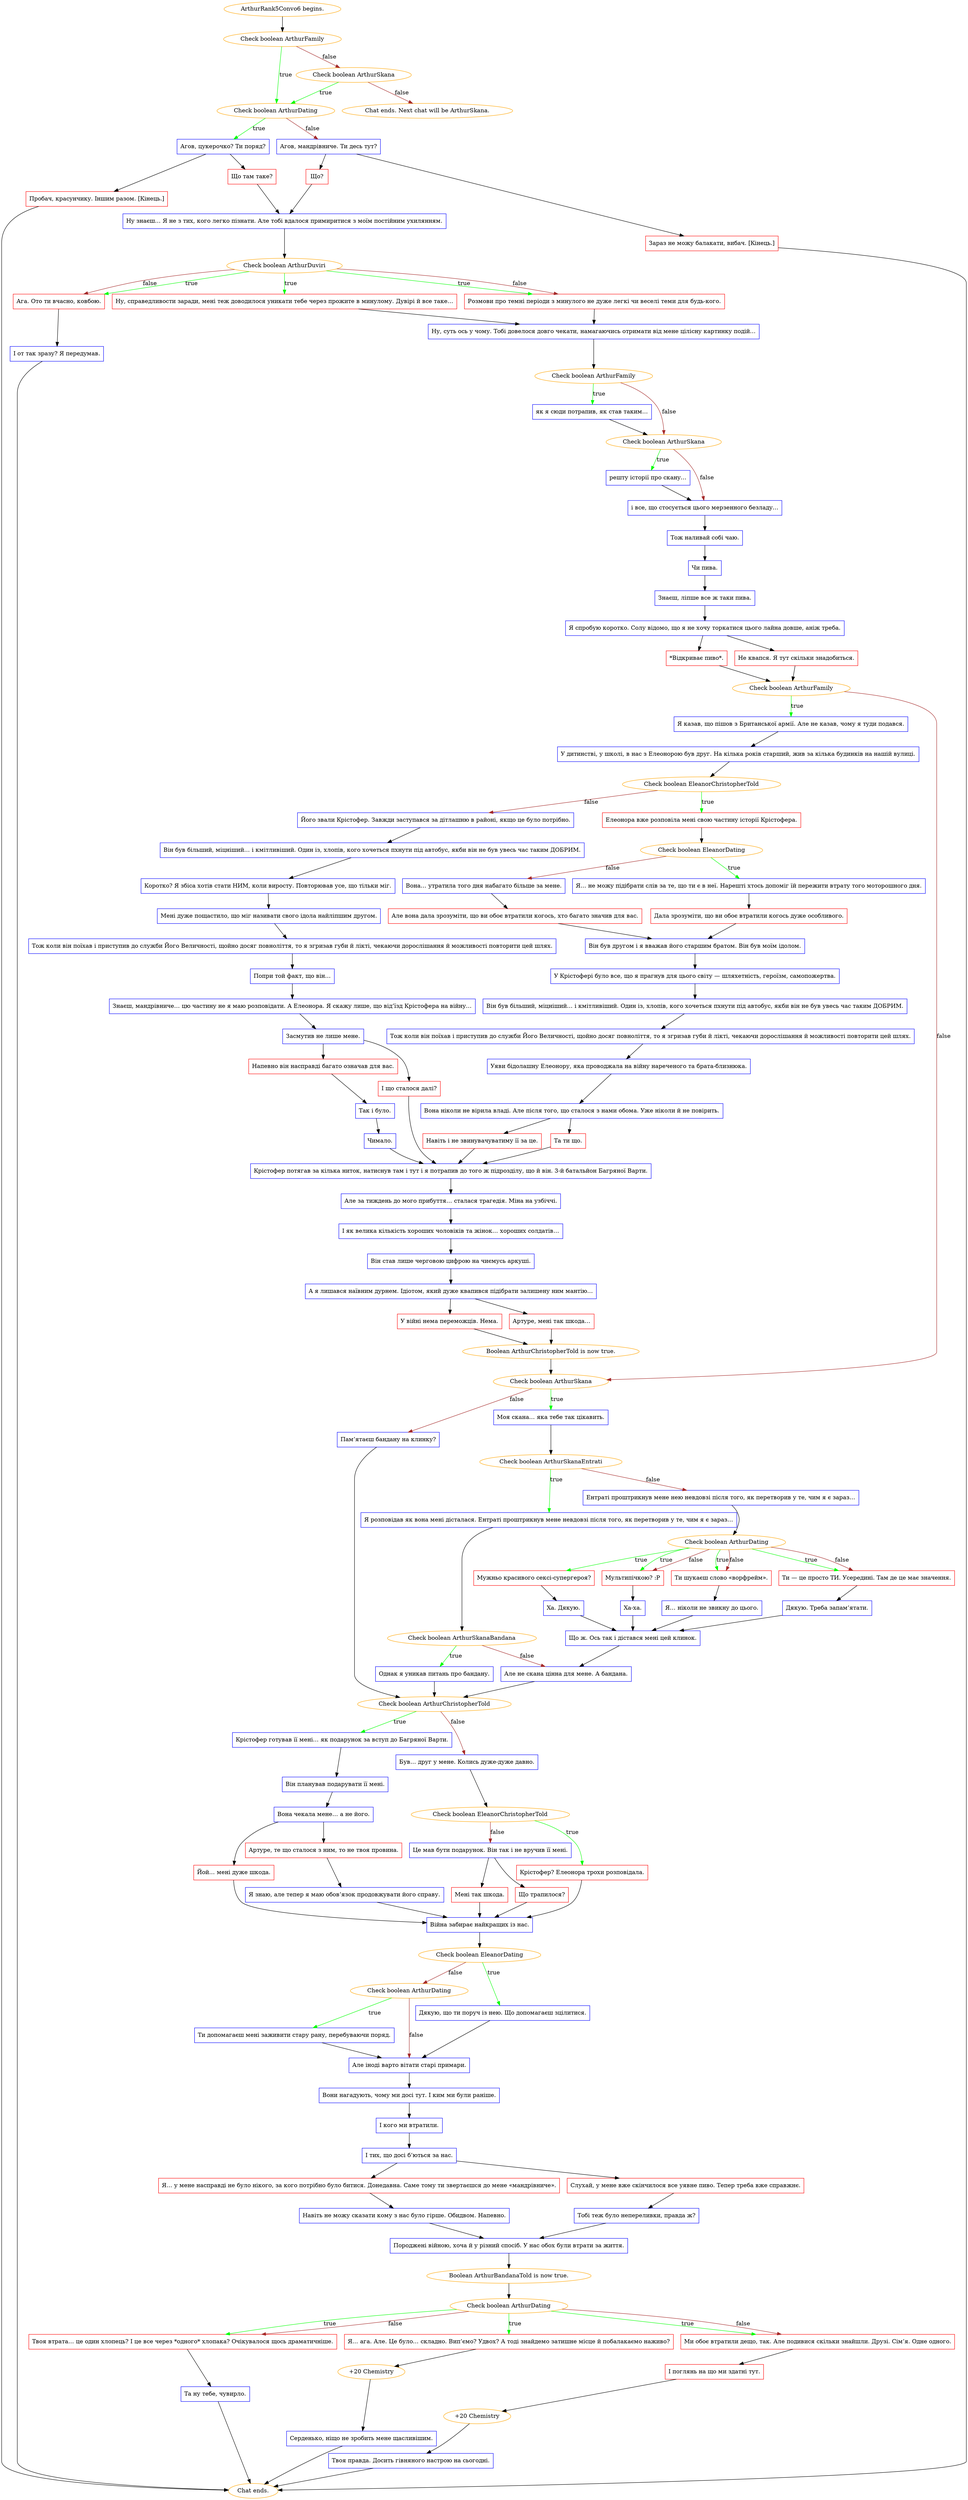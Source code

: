 digraph {
	"ArthurRank5Convo6 begins." [color=orange];
		"ArthurRank5Convo6 begins." -> j2984817878;
	j2984817878 [label="Check boolean ArthurFamily",color=orange];
		j2984817878 -> j4157413420 [label=true,color=green];
		j2984817878 -> j3896239815 [label=false,color=brown];
	j4157413420 [label="Check boolean ArthurDating",color=orange];
		j4157413420 -> j4051712038 [label=true,color=green];
		j4157413420 -> j3009632762 [label=false,color=brown];
	j3896239815 [label="Check boolean ArthurSkana",color=orange];
		j3896239815 -> j4157413420 [label=true,color=green];
		j3896239815 -> "Chat ends. Next chat will be ArthurSkana." [label=false,color=brown];
	j4051712038 [label="Агов, цукерочко? Ти поряд?",shape=box,color=blue];
		j4051712038 -> j299819641;
		j4051712038 -> j803205642;
	j3009632762 [label="Агов, мандрівниче. Ти десь тут?",shape=box,color=blue];
		j3009632762 -> j3948609026;
		j3009632762 -> j3969975292;
	"Chat ends. Next chat will be ArthurSkana." [color=orange];
	j299819641 [label="Що там таке?",shape=box,color=red];
		j299819641 -> j2638609532;
	j803205642 [label="Пробач, красунчику. Іншим разом. [Кінець.]",shape=box,color=red];
		j803205642 -> "Chat ends.";
	j3948609026 [label="Що?",shape=box,color=red];
		j3948609026 -> j2638609532;
	j3969975292 [label="Зараз не можу балакати, вибач. [Кінець.]",shape=box,color=red];
		j3969975292 -> "Chat ends.";
	j2638609532 [label="Ну знаєш… Я не з тих, кого легко пізнати. Але тобі вдалося примиритися з моїм постійним ухилянням.",shape=box,color=blue];
		j2638609532 -> j4268468579;
	"Chat ends." [color=orange];
	j4268468579 [label="Check boolean ArthurDuviri",color=orange];
		j4268468579 -> j3799490967 [label=true,color=green];
		j4268468579 -> j3479191741 [label=true,color=green];
		j4268468579 -> j2802397463 [label=true,color=green];
		j4268468579 -> j3479191741 [label=false,color=brown];
		j4268468579 -> j2802397463 [label=false,color=brown];
	j3799490967 [label="Ну, справедливости заради, мені теж доводилося уникати тебе через прожите в минулому. Дувірі й все таке…",shape=box,color=red];
		j3799490967 -> j3560905887;
	j3479191741 [label="Розмови про темні періоди з минулого не дуже легкі чи веселі теми для будь-кого.",shape=box,color=red];
		j3479191741 -> j3560905887;
	j2802397463 [label="Ага. Ото ти вчасно, ковбою.",shape=box,color=red];
		j2802397463 -> j4131702960;
	j3560905887 [label="Ну, суть ось у чому. Тобі довелося довго чекати, намагаючись отримати від мене цілісну картинку подій…",shape=box,color=blue];
		j3560905887 -> j3485586582;
	j4131702960 [label="І от так зразу? Я передумав.",shape=box,color=blue];
		j4131702960 -> "Chat ends.";
	j3485586582 [label="Check boolean ArthurFamily",color=orange];
		j3485586582 -> j1921862522 [label=true,color=green];
		j3485586582 -> j2796563639 [label=false,color=brown];
	j1921862522 [label="як я сюди потрапив, як став таким…",shape=box,color=blue];
		j1921862522 -> j2796563639;
	j2796563639 [label="Check boolean ArthurSkana",color=orange];
		j2796563639 -> j585526395 [label=true,color=green];
		j2796563639 -> j140111957 [label=false,color=brown];
	j585526395 [label="решту історії про скану…",shape=box,color=blue];
		j585526395 -> j140111957;
	j140111957 [label="і все, що стосується цього мерзенного безладу…",shape=box,color=blue];
		j140111957 -> j193723115;
	j193723115 [label="Тож наливай собі чаю.",shape=box,color=blue];
		j193723115 -> j205229731;
	j205229731 [label="Чи пива.",shape=box,color=blue];
		j205229731 -> j38391800;
	j38391800 [label="Знаєш, ліпше все ж таки пива.",shape=box,color=blue];
		j38391800 -> j3438863761;
	j3438863761 [label="Я спробую коротко. Солу відомо, що я не хочу торкатися цього лайна довше, аніж треба.",shape=box,color=blue];
		j3438863761 -> j2130603309;
		j3438863761 -> j2724062440;
	j2130603309 [label="*Відкриває пиво*.",shape=box,color=red];
		j2130603309 -> j4086938959;
	j2724062440 [label="Не квапся. Я тут скільки знадобиться.",shape=box,color=red];
		j2724062440 -> j4086938959;
	j4086938959 [label="Check boolean ArthurFamily",color=orange];
		j4086938959 -> j3306941248 [label=true,color=green];
		j4086938959 -> j2087815095 [label=false,color=brown];
	j3306941248 [label="Я казав, що пішов з Британської армії. Але не казав, чому я туди подався.",shape=box,color=blue];
		j3306941248 -> j1861449381;
	j2087815095 [label="Check boolean ArthurSkana",color=orange];
		j2087815095 -> j3488931324 [label=true,color=green];
		j2087815095 -> j1506183078 [label=false,color=brown];
	j1861449381 [label="У дитинстві, у школі, в нас з Елеонорою був друг. На кілька років старший, жив за кілька будинків на нашій вулиці.",shape=box,color=blue];
		j1861449381 -> j2612789419;
	j3488931324 [label="Моя скана… яка тебе так цікавить.",shape=box,color=blue];
		j3488931324 -> j573379373;
	j1506183078 [label="Пам’ятаєш бандану на клинку?",shape=box,color=blue];
		j1506183078 -> j2992697478;
	j2612789419 [label="Check boolean EleanorChristopherTold",color=orange];
		j2612789419 -> j1760383694 [label=true,color=green];
		j2612789419 -> j270254519 [label=false,color=brown];
	j573379373 [label="Check boolean ArthurSkanaEntrati",color=orange];
		j573379373 -> j1003428028 [label=true,color=green];
		j573379373 -> j2768604428 [label=false,color=brown];
	j2992697478 [label="Check boolean ArthurChristopherTold",color=orange];
		j2992697478 -> j4243133179 [label=true,color=green];
		j2992697478 -> j2296724995 [label=false,color=brown];
	j1760383694 [label="Елеонора вже розповіла мені свою частину історії Крістофера.",shape=box,color=red];
		j1760383694 -> j3942852527;
	j270254519 [label="Його звали Крістофер. Завжди заступався за дітлашню в районі, якщо це було потрібно.",shape=box,color=blue];
		j270254519 -> j3809610323;
	j1003428028 [label="Я розповідав як вона мені дісталася. Ентраті проштрикнув мене невдовзі після того, як перетворив у те, чим я є зараз…",shape=box,color=blue];
		j1003428028 -> j1155178087;
	j2768604428 [label="Ентраті проштрикнув мене нею невдовзі після того, як перетворив у те, чим я є зараз…",shape=box,color=blue];
		j2768604428 -> j2152665641;
	j4243133179 [label="Крістофер готував її мені… як подарунок за вступ до Багряної Варти.",shape=box,color=blue];
		j4243133179 -> j861676085;
	j2296724995 [label="Був… друг у мене. Колись дуже-дуже давно.",shape=box,color=blue];
		j2296724995 -> j48317872;
	j3942852527 [label="Check boolean EleanorDating",color=orange];
		j3942852527 -> j1696174541 [label=true,color=green];
		j3942852527 -> j3105142216 [label=false,color=brown];
	j3809610323 [label="Він був більший, міцніший… і кмітливіший. Один із, хлопів, кого хочеться пхнути під автобус, якби він не був увесь час таким ДОБРИМ.",shape=box,color=blue];
		j3809610323 -> j1789186068;
	j1155178087 [label="Check boolean ArthurSkanaBandana",color=orange];
		j1155178087 -> j2986511223 [label=true,color=green];
		j1155178087 -> j250068575 [label=false,color=brown];
	j2152665641 [label="Check boolean ArthurDating",color=orange];
		j2152665641 -> j2988393475 [label=true,color=green];
		j2152665641 -> j288181190 [label=true,color=green];
		j2152665641 -> j1901431312 [label=true,color=green];
		j2152665641 -> j893649754 [label=true,color=green];
		j2152665641 -> j288181190 [label=false,color=brown];
		j2152665641 -> j1901431312 [label=false,color=brown];
		j2152665641 -> j893649754 [label=false,color=brown];
	j861676085 [label="Він планував подарувати її мені.",shape=box,color=blue];
		j861676085 -> j1152660522;
	j48317872 [label="Check boolean EleanorChristopherTold",color=orange];
		j48317872 -> j102574200 [label=true,color=green];
		j48317872 -> j742642756 [label=false,color=brown];
	j1696174541 [label="Я… не можу підібрати слів за те, що ти є в неї. Нарешті хтось допоміг їй пережити втрату того моторошного дня.",shape=box,color=blue];
		j1696174541 -> j1812459723;
	j3105142216 [label="Вона… утратила того дня набагато більше за мене.",shape=box,color=blue];
		j3105142216 -> j3784837487;
	j1789186068 [label="Коротко? Я збіса хотів стати НИМ, коли виросту. Повторював усе, що тільки міг.",shape=box,color=blue];
		j1789186068 -> j654754473;
	j2986511223 [label="Однак я уникав питань про бандану.",shape=box,color=blue];
		j2986511223 -> j2992697478;
	j250068575 [label="Але не скана цінна для мене. А бандана.",shape=box,color=blue];
		j250068575 -> j2992697478;
	j2988393475 [label="Мужньо красивого сексі-супергероя?",shape=box,color=red];
		j2988393475 -> j1463961112;
	j288181190 [label="Мультипічкою? :Р",shape=box,color=red];
		j288181190 -> j4288062389;
	j1901431312 [label="Ти шукаєш слово «ворфрейм».",shape=box,color=red];
		j1901431312 -> j2546221109;
	j893649754 [label="Ти — це просто ТИ. Усередині. Там де це має значення.",shape=box,color=red];
		j893649754 -> j22326768;
	j1152660522 [label="Вона чекала мене… а не його.",shape=box,color=blue];
		j1152660522 -> j3819303642;
		j1152660522 -> j856560973;
	j102574200 [label="Крістофер? Елеонора трохи розповідала.",shape=box,color=red];
		j102574200 -> j409471582;
	j742642756 [label="Це мав бути подарунок. Він так і не вручив її мені.",shape=box,color=blue];
		j742642756 -> j3804737940;
		j742642756 -> j4211455326;
	j1812459723 [label="Дала зрозуміти, що ви обоє втратили когось дуже особливого.",shape=box,color=red];
		j1812459723 -> j2109764038;
	j3784837487 [label="Але вона дала зрозуміти, що ви обоє втратили когось, хто багато значив для вас.",shape=box,color=red];
		j3784837487 -> j2109764038;
	j654754473 [label="Мені дуже пощастило, що міг називати свого ідола найліпшим другом.",shape=box,color=blue];
		j654754473 -> j2600077733;
	j1463961112 [label="Ха. Дякую.",shape=box,color=blue];
		j1463961112 -> j2356459204;
	j4288062389 [label="Ха-ха.",shape=box,color=blue];
		j4288062389 -> j2356459204;
	j2546221109 [label="Я… ніколи не звикну до цього.",shape=box,color=blue];
		j2546221109 -> j2356459204;
	j22326768 [label="Дякую. Треба запам’ятати.",shape=box,color=blue];
		j22326768 -> j2356459204;
	j3819303642 [label="Артуре, те що сталося з ним, то не твоя провина.",shape=box,color=red];
		j3819303642 -> j2449097960;
	j856560973 [label="Йой… мені дуже шкода.",shape=box,color=red];
		j856560973 -> j409471582;
	j409471582 [label="Війна забирає найкращих із нас.",shape=box,color=blue];
		j409471582 -> j2805899123;
	j3804737940 [label="Що трапилося?",shape=box,color=red];
		j3804737940 -> j409471582;
	j4211455326 [label="Мені так шкода.",shape=box,color=red];
		j4211455326 -> j409471582;
	j2109764038 [label="Він був другом і я вважав його старшим братом. Він був моїм ідолом.",shape=box,color=blue];
		j2109764038 -> j14247197;
	j2600077733 [label="Тож коли він поїхав і приступив до служби Його Величності, щойно досяг повноліття, то я згризав губи й лікті, чекаючи дорослішання й можливості повторити цей шлях.",shape=box,color=blue];
		j2600077733 -> j658237415;
	j2356459204 [label="Що ж. Ось так і дістався мені цей клинок.",shape=box,color=blue];
		j2356459204 -> j250068575;
	j2449097960 [label="Я знаю, але тепер я маю обов’язок продовжувати його справу.",shape=box,color=blue];
		j2449097960 -> j409471582;
	j2805899123 [label="Check boolean EleanorDating",color=orange];
		j2805899123 -> j1714570597 [label=true,color=green];
		j2805899123 -> j2168071639 [label=false,color=brown];
	j14247197 [label="У Крістофері було все, що я прагнув для цього світу — шляхетність, героїзм, самопожертва.",shape=box,color=blue];
		j14247197 -> j663130606;
	j658237415 [label="Попри той факт, що він…",shape=box,color=blue];
		j658237415 -> j1733138724;
	j1714570597 [label="Дякую, що ти поруч із нею. Що допомагаєш зцілитися.",shape=box,color=blue];
		j1714570597 -> j1368780317;
	j2168071639 [label="Check boolean ArthurDating",color=orange];
		j2168071639 -> j354336699 [label=true,color=green];
		j2168071639 -> j1368780317 [label=false,color=brown];
	j663130606 [label="Він був більший, міцніший… і кмітливіший. Один із, хлопів, кого хочеться пхнути під автобус, якби він не був увесь час таким ДОБРИМ.",shape=box,color=blue];
		j663130606 -> j3450106871;
	j1733138724 [label="Знаєш, мандрівниче… цю частину не я маю розповідати. А Елеонора. Я скажу лише, що від’їзд Крістофера на війну…",shape=box,color=blue];
		j1733138724 -> j1038760760;
	j1368780317 [label="Але іноді варто вітати старі примари.",shape=box,color=blue];
		j1368780317 -> j1661360783;
	j354336699 [label="Ти допомагаєш мені заживити стару рану, перебуваючи поряд.",shape=box,color=blue];
		j354336699 -> j1368780317;
	j3450106871 [label="Тож коли він поїхав і приступив до служби Його Величності, щойно досяг повноліття, то я згризав губи й лікті, чекаючи дорослішання й можливості повторити цей шлях.",shape=box,color=blue];
		j3450106871 -> j2191390313;
	j1038760760 [label="Засмутив не лише мене.",shape=box,color=blue];
		j1038760760 -> j168858331;
		j1038760760 -> j2484003652;
	j1661360783 [label="Вони нагадують, чому ми досі тут. І ким ми були раніше.",shape=box,color=blue];
		j1661360783 -> j2542484306;
	j2191390313 [label="Уяви бідолашну Елеонору, яка проводжала на війну нареченого та брата-близнюка.",shape=box,color=blue];
		j2191390313 -> j716541441;
	j168858331 [label="Напевно він насправді багато означав для вас.",shape=box,color=red];
		j168858331 -> j2070944347;
	j2484003652 [label="І що сталося далі?",shape=box,color=red];
		j2484003652 -> j2193127067;
	j2542484306 [label="І кого ми втратили.",shape=box,color=blue];
		j2542484306 -> j748055625;
	j716541441 [label="Вона ніколи не вірила владі. Але після того, що сталося з нами обома. Уже ніколи й не повірить.",shape=box,color=blue];
		j716541441 -> j3955507102;
		j716541441 -> j2543000782;
	j2070944347 [label="Так і було.",shape=box,color=blue];
		j2070944347 -> j1491866240;
	j2193127067 [label="Крістофер потягав за кілька ниток, натиснув там і тут і я потрапив до того ж підрозділу, що й він. 3-й батальйон Багряної Варти.",shape=box,color=blue];
		j2193127067 -> j3384794744;
	j748055625 [label="І тих, що досі б’ються за нас.",shape=box,color=blue];
		j748055625 -> j1817483894;
		j748055625 -> j918947013;
	j3955507102 [label="Навіть і не звинувачуватиму її за це.",shape=box,color=red];
		j3955507102 -> j2193127067;
	j2543000782 [label="Та ти що.",shape=box,color=red];
		j2543000782 -> j2193127067;
	j1491866240 [label="Чимало.",shape=box,color=blue];
		j1491866240 -> j2193127067;
	j3384794744 [label="Але за тиждень до мого прибуття… сталася трагедія. Міна на узбіччі.",shape=box,color=blue];
		j3384794744 -> j4085883161;
	j1817483894 [label="Я… у мене насправді не було нікого, за кого потрібно було битися. Донедавна. Саме тому ти звертаєшся до мене «мандрівниче».",shape=box,color=red];
		j1817483894 -> j1666762652;
	j918947013 [label="Слухай, у мене вже скінчилося все уявне пиво. Тепер треба вже справжнє.",shape=box,color=red];
		j918947013 -> j711654564;
	j4085883161 [label="І як велика кількість хороших чоловіків та жінок… хороших солдатів…",shape=box,color=blue];
		j4085883161 -> j2663900280;
	j1666762652 [label="Навіть не можу сказати кому з нас було гірше. Обидвом. Напевно.",shape=box,color=blue];
		j1666762652 -> j226443454;
	j711654564 [label="Тобі теж було непереливки, правда ж?",shape=box,color=blue];
		j711654564 -> j226443454;
	j2663900280 [label="Він став лише черговою цифрою на чиємусь аркуші.",shape=box,color=blue];
		j2663900280 -> j203518458;
	j226443454 [label="Породжені війною, хоча й у різний спосіб. У нас обох були втрати за життя.",shape=box,color=blue];
		j226443454 -> j1281364465;
	j203518458 [label="А я лишався наївним дурнем. Ідіотом, який дуже квапився підібрати залишену ним мантію…",shape=box,color=blue];
		j203518458 -> j3779706591;
		j203518458 -> j3825953130;
	j1281364465 [label="Boolean ArthurBandanaTold is now true.",color=orange];
		j1281364465 -> j3448648322;
	j3779706591 [label="Артуре, мені так шкода…",shape=box,color=red];
		j3779706591 -> j2305865120;
	j3825953130 [label="У війні нема переможців. Нема.",shape=box,color=red];
		j3825953130 -> j2305865120;
	j3448648322 [label="Check boolean ArthurDating",color=orange];
		j3448648322 -> j3247901034 [label=true,color=green];
		j3448648322 -> j2862954155 [label=true,color=green];
		j3448648322 -> j2225170056 [label=true,color=green];
		j3448648322 -> j2862954155 [label=false,color=brown];
		j3448648322 -> j2225170056 [label=false,color=brown];
	j2305865120 [label="Boolean ArthurChristopherTold is now true.",color=orange];
		j2305865120 -> j2087815095;
	j3247901034 [label="Я… ага. Але. Це було… складно. Вип’ємо? Удвох? А тоді знайдемо затишне місце й побалакаємо наживо?",shape=box,color=red];
		j3247901034 -> j1302682605;
	j2862954155 [label="Ми обоє втратили дещо, так. Але подивися скільки знайшли. Друзі. Сім’я. Одне одного.",shape=box,color=red];
		j2862954155 -> j2825910906;
	j2225170056 [label="Твоя втрата… це один хлопець? І це все через *одного* хлопака? Очікувалося щось драматичніше.",shape=box,color=red];
		j2225170056 -> j744522196;
	j1302682605 [label="+20 Chemistry",color=orange];
		j1302682605 -> j1857565010;
	j2825910906 [label="І поглянь на що ми здатні тут.",shape=box,color=red];
		j2825910906 -> j4292470439;
	j744522196 [label="Та ну тебе, чувирло.",shape=box,color=blue];
		j744522196 -> "Chat ends.";
	j1857565010 [label="Серденько, ніщо не зробить мене щасливішим.",shape=box,color=blue];
		j1857565010 -> "Chat ends.";
	j4292470439 [label="+20 Chemistry",color=orange];
		j4292470439 -> j1435477405;
	j1435477405 [label="Твоя правда. Досить гівняного настрою на сьогодні.",shape=box,color=blue];
		j1435477405 -> "Chat ends.";
}